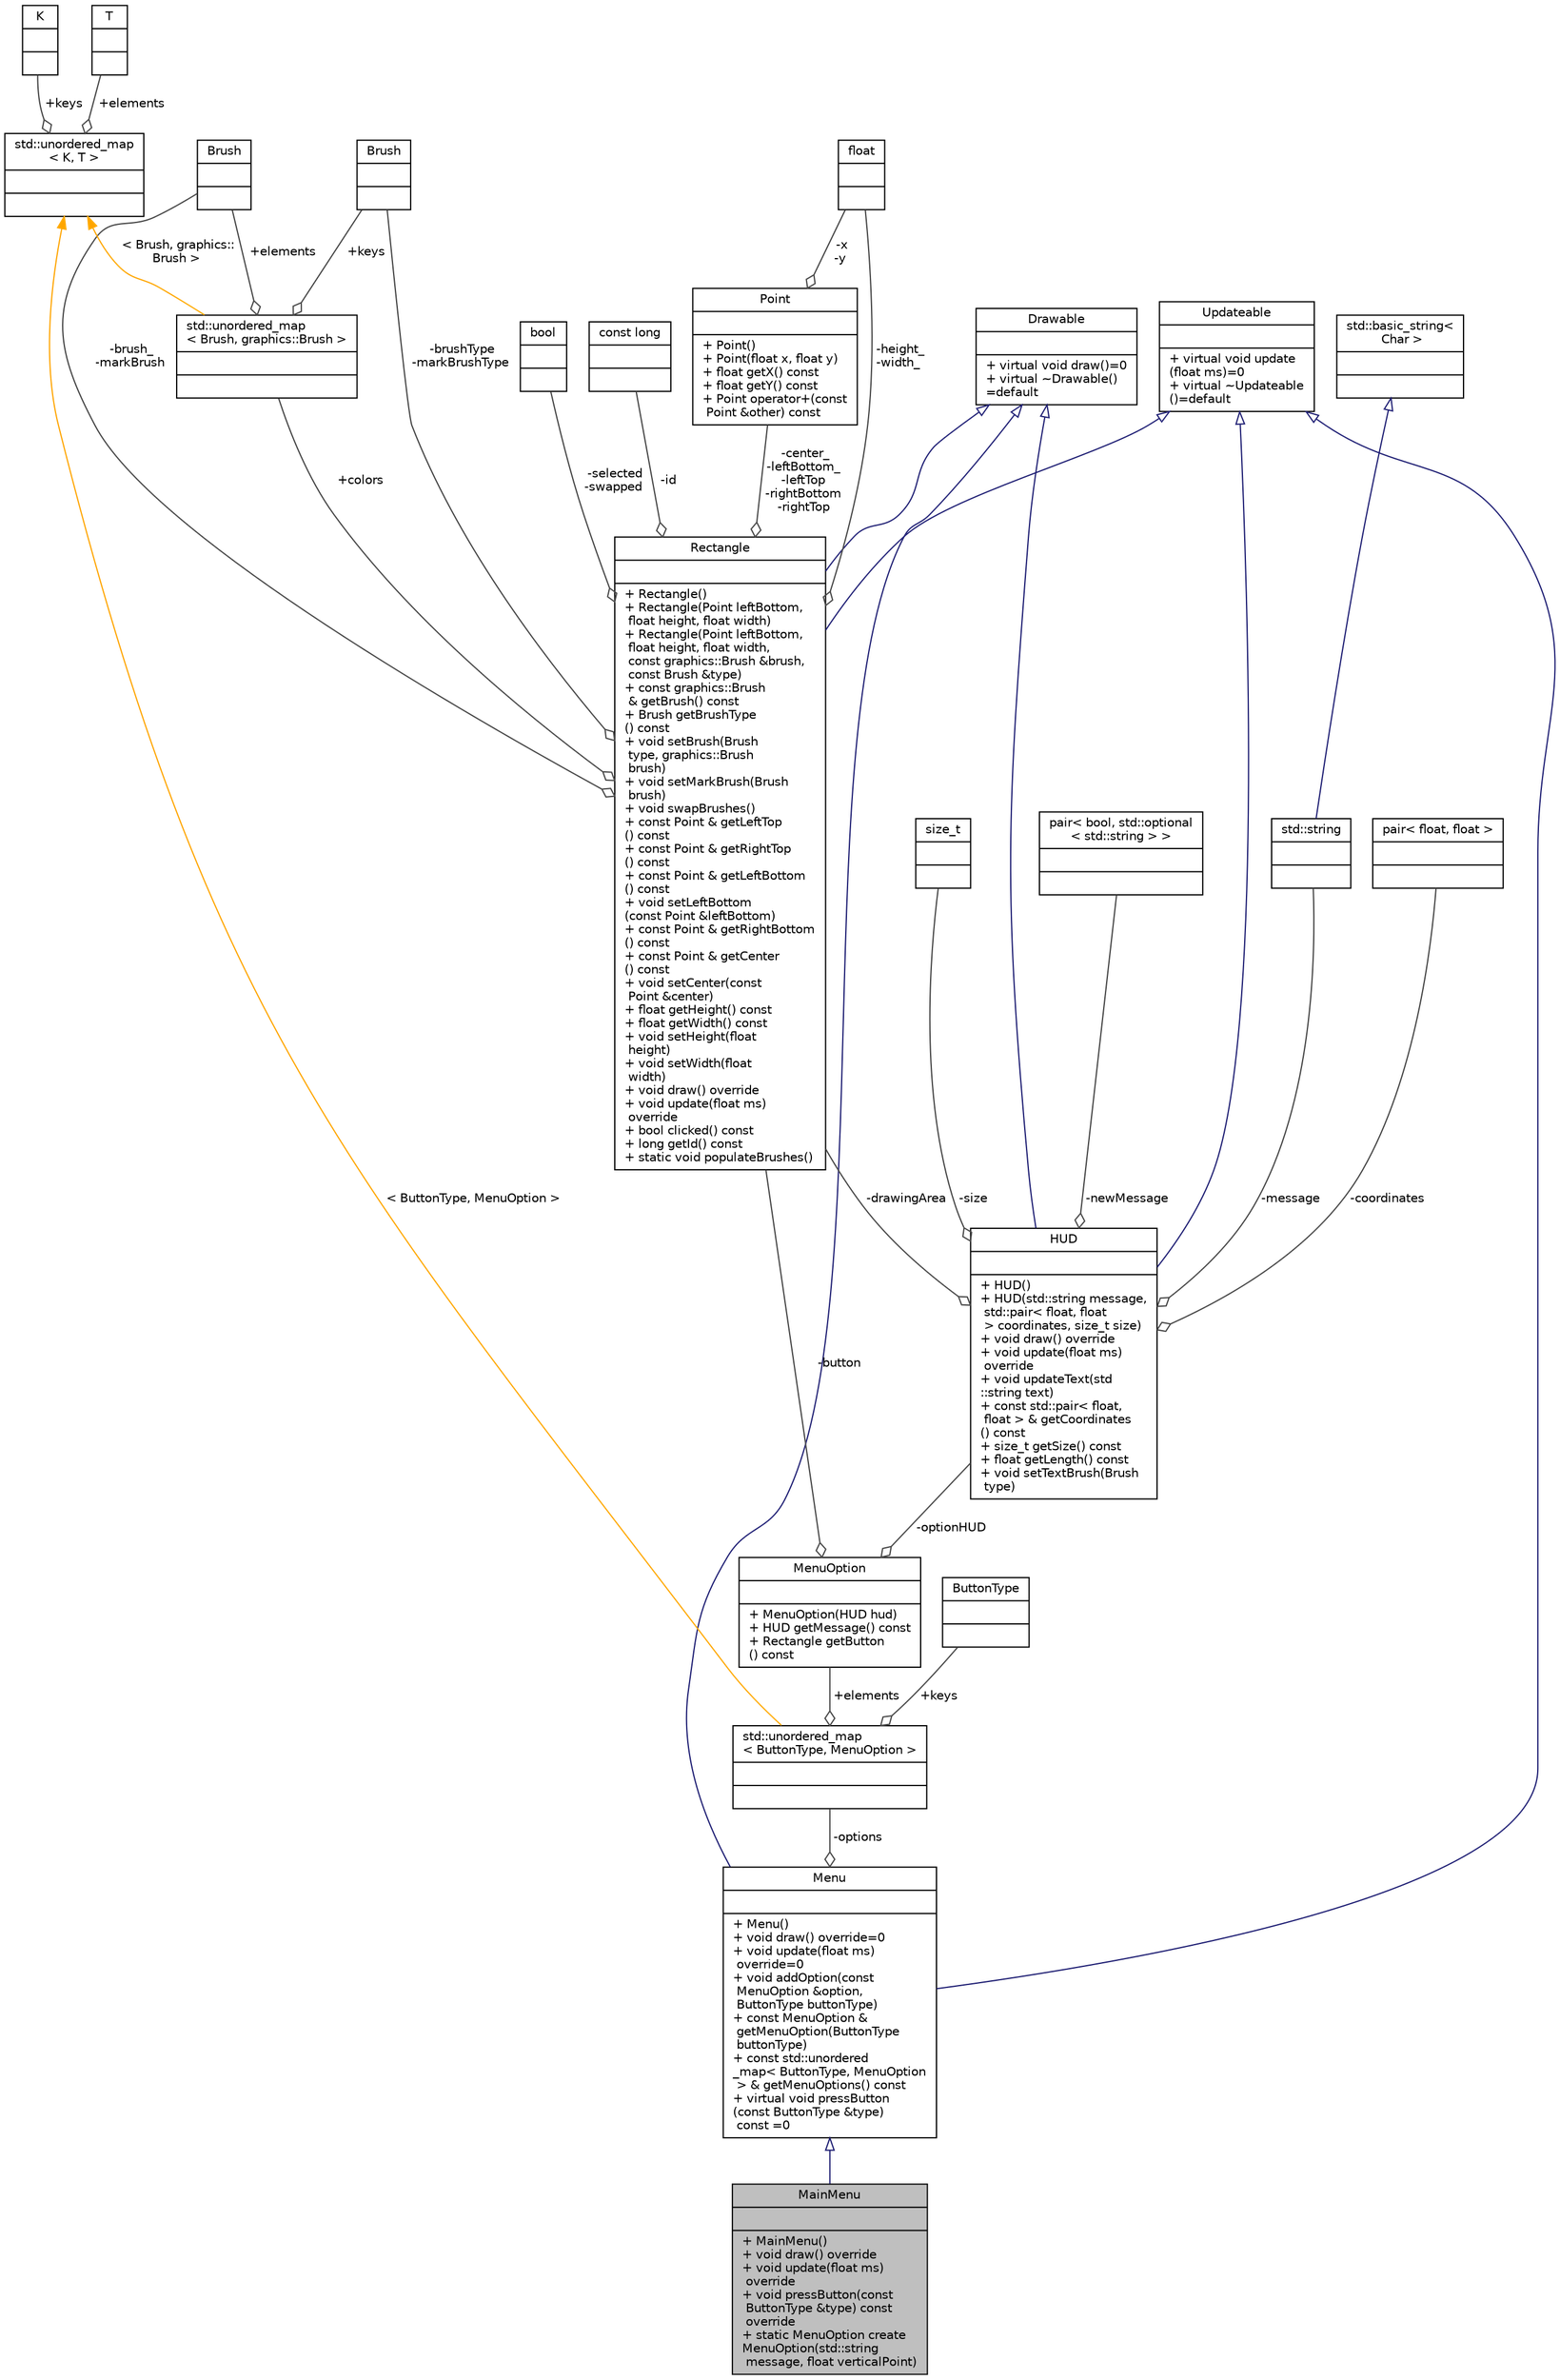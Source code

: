 digraph "MainMenu"
{
 // LATEX_PDF_SIZE
  bgcolor="transparent";
  edge [fontname="Helvetica",fontsize="10",labelfontname="Helvetica",labelfontsize="10"];
  node [fontname="Helvetica",fontsize="10",shape=record];
  Node1 [label="{MainMenu\n||+  MainMenu()\l+ void draw() override\l+ void update(float ms)\l override\l+ void pressButton(const\l ButtonType &type) const\l override\l+ static MenuOption create\lMenuOption(std::string\l message, float verticalPoint)\l}",height=0.2,width=0.4,color="black", fillcolor="grey75", style="filled", fontcolor="black",tooltip=" "];
  Node2 -> Node1 [dir="back",color="midnightblue",fontsize="10",style="solid",arrowtail="onormal",fontname="Helvetica"];
  Node2 [label="{Menu\n||+  Menu()\l+ void draw() override=0\l+ void update(float ms)\l override=0\l+ void addOption(const\l MenuOption &option,\l ButtonType buttonType)\l+ const MenuOption &\l getMenuOption(ButtonType\l buttonType)\l+ const std::unordered\l_map\< ButtonType, MenuOption\l \> & getMenuOptions() const\l+ virtual void pressButton\l(const ButtonType &type)\l const =0\l}",height=0.2,width=0.4,color="black",URL="$d8/ddb/classMenu.html",tooltip=" "];
  Node3 -> Node2 [dir="back",color="midnightblue",fontsize="10",style="solid",arrowtail="onormal",fontname="Helvetica"];
  Node3 [label="{Drawable\n||+ virtual void draw()=0\l+ virtual ~Drawable()\l=default\l}",height=0.2,width=0.4,color="black",URL="$de/db8/classDrawable.html",tooltip=" "];
  Node4 -> Node2 [dir="back",color="midnightblue",fontsize="10",style="solid",arrowtail="onormal",fontname="Helvetica"];
  Node4 [label="{Updateable\n||+ virtual void update\l(float ms)=0\l+ virtual ~Updateable\l()=default\l}",height=0.2,width=0.4,color="black",URL="$d2/d7d/classUpdateable.html",tooltip=" "];
  Node5 -> Node2 [color="grey25",fontsize="10",style="solid",label=" -options" ,arrowhead="odiamond",fontname="Helvetica"];
  Node5 [label="{std::unordered_map\l\< ButtonType, MenuOption \>\n||}",height=0.2,width=0.4,color="black",tooltip=" "];
  Node6 -> Node5 [color="grey25",fontsize="10",style="solid",label=" +keys" ,arrowhead="odiamond",fontname="Helvetica"];
  Node6 [label="{ButtonType\n||}",height=0.2,width=0.4,color="black",tooltip=" "];
  Node7 -> Node5 [color="grey25",fontsize="10",style="solid",label=" +elements" ,arrowhead="odiamond",fontname="Helvetica"];
  Node7 [label="{MenuOption\n||+  MenuOption(HUD hud)\l+ HUD getMessage() const\l+ Rectangle getButton\l() const\l}",height=0.2,width=0.4,color="black",URL="$dd/d2c/classMenuOption.html",tooltip=" "];
  Node8 -> Node7 [color="grey25",fontsize="10",style="solid",label=" -optionHUD" ,arrowhead="odiamond",fontname="Helvetica"];
  Node8 [label="{HUD\n||+  HUD()\l+  HUD(std::string message,\l std::pair\< float, float\l \> coordinates, size_t size)\l+ void draw() override\l+ void update(float ms)\l override\l+ void updateText(std\l::string text)\l+ const std::pair\< float,\l float \> & getCoordinates\l() const\l+ size_t getSize() const\l+ float getLength() const\l+ void setTextBrush(Brush\l type)\l}",height=0.2,width=0.4,color="black",URL="$d0/df0/classHUD.html",tooltip=" "];
  Node3 -> Node8 [dir="back",color="midnightblue",fontsize="10",style="solid",arrowtail="onormal",fontname="Helvetica"];
  Node4 -> Node8 [dir="back",color="midnightblue",fontsize="10",style="solid",arrowtail="onormal",fontname="Helvetica"];
  Node9 -> Node8 [color="grey25",fontsize="10",style="solid",label=" -message" ,arrowhead="odiamond",fontname="Helvetica"];
  Node9 [label="{std::string\n||}",height=0.2,width=0.4,color="black",tooltip=" "];
  Node10 -> Node9 [dir="back",color="midnightblue",fontsize="10",style="solid",arrowtail="onormal",fontname="Helvetica"];
  Node10 [label="{std::basic_string\<\l Char \>\n||}",height=0.2,width=0.4,color="black",tooltip=" "];
  Node11 -> Node8 [color="grey25",fontsize="10",style="solid",label=" -coordinates" ,arrowhead="odiamond",fontname="Helvetica"];
  Node11 [label="{pair\< float, float \>\n||}",height=0.2,width=0.4,color="black",tooltip=" "];
  Node12 -> Node8 [color="grey25",fontsize="10",style="solid",label=" -size" ,arrowhead="odiamond",fontname="Helvetica"];
  Node12 [label="{size_t\n||}",height=0.2,width=0.4,color="black",tooltip=" "];
  Node13 -> Node8 [color="grey25",fontsize="10",style="solid",label=" -drawingArea" ,arrowhead="odiamond",fontname="Helvetica"];
  Node13 [label="{Rectangle\n||+  Rectangle()\l+  Rectangle(Point leftBottom,\l float height, float width)\l+  Rectangle(Point leftBottom,\l float height, float width,\l const graphics::Brush &brush,\l const Brush &type)\l+ const graphics::Brush\l & getBrush() const\l+ Brush getBrushType\l() const\l+ void setBrush(Brush\l type, graphics::Brush\l brush)\l+ void setMarkBrush(Brush\l brush)\l+ void swapBrushes()\l+ const Point & getLeftTop\l() const\l+ const Point & getRightTop\l() const\l+ const Point & getLeftBottom\l() const\l+ void setLeftBottom\l(const Point &leftBottom)\l+ const Point & getRightBottom\l() const\l+ const Point & getCenter\l() const\l+ void setCenter(const\l Point &center)\l+ float getHeight() const\l+ float getWidth() const\l+ void setHeight(float\l height)\l+ void setWidth(float\l width)\l+ void draw() override\l+ void update(float ms)\l override\l+ bool clicked() const\l+ long getId() const\l+ static void populateBrushes()\l}",height=0.2,width=0.4,color="black",URL="$de/d00/classRectangle.html",tooltip=" "];
  Node3 -> Node13 [dir="back",color="midnightblue",fontsize="10",style="solid",arrowtail="onormal",fontname="Helvetica"];
  Node4 -> Node13 [dir="back",color="midnightblue",fontsize="10",style="solid",arrowtail="onormal",fontname="Helvetica"];
  Node14 -> Node13 [color="grey25",fontsize="10",style="solid",label=" +colors" ,arrowhead="odiamond",fontname="Helvetica"];
  Node14 [label="{std::unordered_map\l\< Brush, graphics::Brush \>\n||}",height=0.2,width=0.4,color="black",tooltip=" "];
  Node15 -> Node14 [color="grey25",fontsize="10",style="solid",label=" +keys" ,arrowhead="odiamond",fontname="Helvetica"];
  Node15 [label="{Brush\n||}",height=0.2,width=0.4,color="black",tooltip=" "];
  Node16 -> Node14 [color="grey25",fontsize="10",style="solid",label=" +elements" ,arrowhead="odiamond",fontname="Helvetica"];
  Node16 [label="{Brush\n||}",height=0.2,width=0.4,color="black",tooltip=" "];
  Node17 -> Node14 [dir="back",color="orange",fontsize="10",style="solid",label=" \< Brush, graphics::\lBrush \>" ,fontname="Helvetica"];
  Node17 [label="{std::unordered_map\l\< K, T \>\n||}",height=0.2,width=0.4,color="black",tooltip=" "];
  Node18 -> Node17 [color="grey25",fontsize="10",style="solid",label=" +keys" ,arrowhead="odiamond",fontname="Helvetica"];
  Node18 [label="{K\n||}",height=0.2,width=0.4,color="black",tooltip=" "];
  Node19 -> Node17 [color="grey25",fontsize="10",style="solid",label=" +elements" ,arrowhead="odiamond",fontname="Helvetica"];
  Node19 [label="{T\n||}",height=0.2,width=0.4,color="black",tooltip=" "];
  Node20 -> Node13 [color="grey25",fontsize="10",style="solid",label=" -center_\n-leftBottom_\n-leftTop\n-rightBottom\n-rightTop" ,arrowhead="odiamond",fontname="Helvetica"];
  Node20 [label="{Point\n||+  Point()\l+  Point(float x, float y)\l+ float getX() const\l+ float getY() const\l+ Point operator+(const\l Point &other) const\l}",height=0.2,width=0.4,color="black",URL="$dc/d4f/classPoint.html",tooltip=" "];
  Node21 -> Node20 [color="grey25",fontsize="10",style="solid",label=" -x\n-y" ,arrowhead="odiamond",fontname="Helvetica"];
  Node21 [label="{float\n||}",height=0.2,width=0.4,color="black",tooltip=" "];
  Node21 -> Node13 [color="grey25",fontsize="10",style="solid",label=" -height_\n-width_" ,arrowhead="odiamond",fontname="Helvetica"];
  Node16 -> Node13 [color="grey25",fontsize="10",style="solid",label=" -brush_\n-markBrush" ,arrowhead="odiamond",fontname="Helvetica"];
  Node15 -> Node13 [color="grey25",fontsize="10",style="solid",label=" -brushType\n-markBrushType" ,arrowhead="odiamond",fontname="Helvetica"];
  Node22 -> Node13 [color="grey25",fontsize="10",style="solid",label=" -selected\n-swapped" ,arrowhead="odiamond",fontname="Helvetica"];
  Node22 [label="{bool\n||}",height=0.2,width=0.4,color="black",tooltip=" "];
  Node23 -> Node13 [color="grey25",fontsize="10",style="solid",label=" -id" ,arrowhead="odiamond",fontname="Helvetica"];
  Node23 [label="{const long\n||}",height=0.2,width=0.4,color="black",tooltip=" "];
  Node24 -> Node8 [color="grey25",fontsize="10",style="solid",label=" -newMessage" ,arrowhead="odiamond",fontname="Helvetica"];
  Node24 [label="{pair\< bool, std::optional\l\< std::string \> \>\n||}",height=0.2,width=0.4,color="black",tooltip=" "];
  Node13 -> Node7 [color="grey25",fontsize="10",style="solid",label=" -button" ,arrowhead="odiamond",fontname="Helvetica"];
  Node17 -> Node5 [dir="back",color="orange",fontsize="10",style="solid",label=" \< ButtonType, MenuOption \>" ,fontname="Helvetica"];
}
